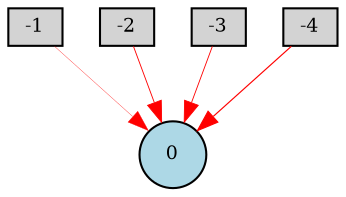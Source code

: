 digraph {
	node [fontsize=9 height=0.2 shape=circle width=0.2]
	-1 [fillcolor=lightgray shape=box style=filled]
	-2 [fillcolor=lightgray shape=box style=filled]
	-3 [fillcolor=lightgray shape=box style=filled]
	-4 [fillcolor=lightgray shape=box style=filled]
	0 [fillcolor=lightblue style=filled]
	-4 -> 0 [color=red penwidth=0.5571864785626408 style=solid]
	-2 -> 0 [color=red penwidth=0.4268106729494585 style=solid]
	-3 -> 0 [color=red penwidth=0.4180914574454996 style=solid]
	-1 -> 0 [color=red penwidth=0.15714212412235906 style=solid]
}
